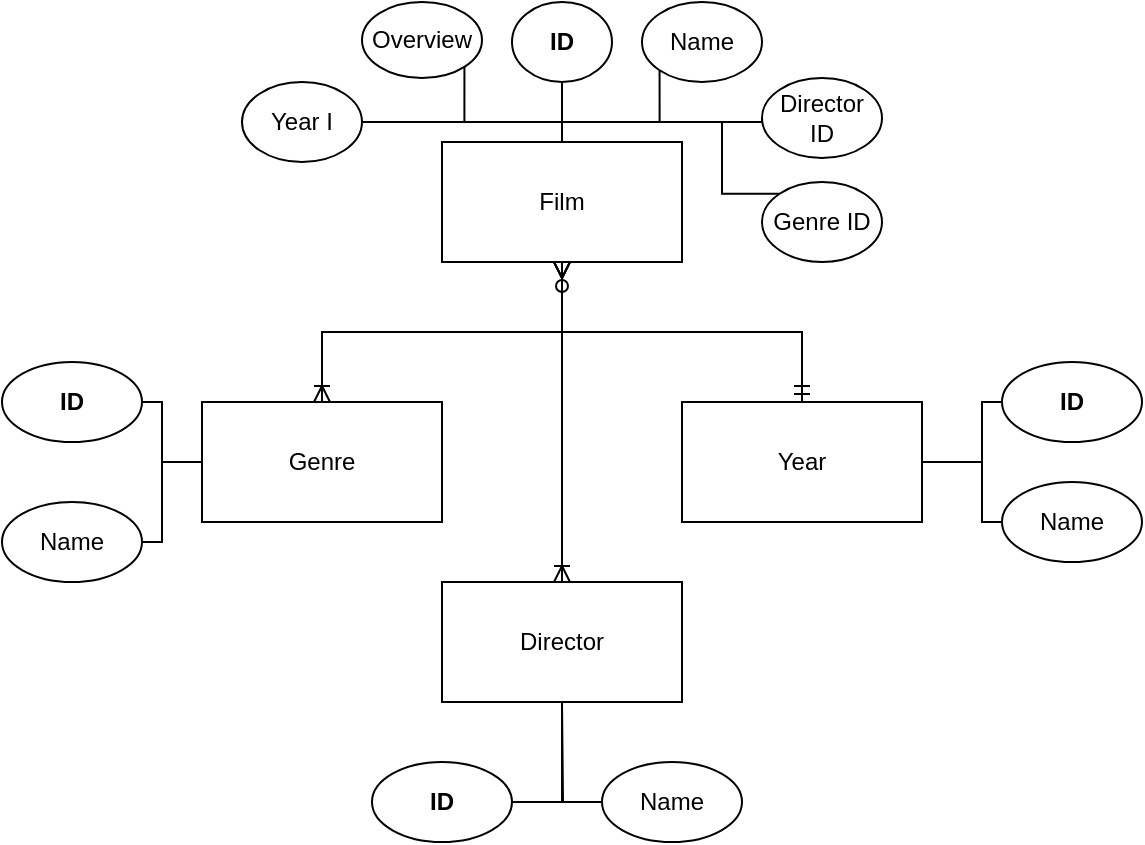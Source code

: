<mxfile version="15.7.3" type="device"><diagram id="N36OOvsE3HyD9LmA2aW6" name="Page-1"><mxGraphModel dx="1422" dy="790" grid="1" gridSize="10" guides="1" tooltips="1" connect="1" arrows="1" fold="1" page="1" pageScale="1" pageWidth="827" pageHeight="1169" math="0" shadow="0"><root><mxCell id="0"/><mxCell id="1" parent="0"/><mxCell id="4JBZltNq-pOt-jh-Nrvv-60" style="edgeStyle=orthogonalEdgeStyle;rounded=0;orthogonalLoop=1;jettySize=auto;html=1;exitX=0.5;exitY=1;exitDx=0;exitDy=0;endArrow=ERmandOne;endFill=0;startArrow=ERmany;startFill=0;" parent="1" source="4JBZltNq-pOt-jh-Nrvv-63" target="4JBZltNq-pOt-jh-Nrvv-66" edge="1"><mxGeometry relative="1" as="geometry"/></mxCell><mxCell id="4JBZltNq-pOt-jh-Nrvv-61" style="edgeStyle=orthogonalEdgeStyle;rounded=0;orthogonalLoop=1;jettySize=auto;html=1;exitX=0.5;exitY=1;exitDx=0;exitDy=0;startArrow=ERmany;startFill=0;endArrow=ERoneToMany;endFill=0;" parent="1" source="4JBZltNq-pOt-jh-Nrvv-63" target="4JBZltNq-pOt-jh-Nrvv-64" edge="1"><mxGeometry relative="1" as="geometry"/></mxCell><mxCell id="4JBZltNq-pOt-jh-Nrvv-62" style="edgeStyle=orthogonalEdgeStyle;rounded=0;orthogonalLoop=1;jettySize=auto;html=1;exitX=0.5;exitY=1;exitDx=0;exitDy=0;startArrow=ERzeroToMany;startFill=0;endArrow=ERoneToMany;endFill=0;" parent="1" source="4JBZltNq-pOt-jh-Nrvv-63" target="4JBZltNq-pOt-jh-Nrvv-65" edge="1"><mxGeometry relative="1" as="geometry"/></mxCell><mxCell id="4JBZltNq-pOt-jh-Nrvv-63" value="Film" style="rounded=0;whiteSpace=wrap;html=1;" parent="1" vertex="1"><mxGeometry x="330" y="160" width="120" height="60" as="geometry"/></mxCell><mxCell id="4JBZltNq-pOt-jh-Nrvv-64" value="&lt;div&gt;Genre&lt;/div&gt;" style="rounded=0;whiteSpace=wrap;html=1;" parent="1" vertex="1"><mxGeometry x="210" y="290" width="120" height="60" as="geometry"/></mxCell><mxCell id="4JBZltNq-pOt-jh-Nrvv-65" value="Director" style="rounded=0;whiteSpace=wrap;html=1;" parent="1" vertex="1"><mxGeometry x="330" y="380" width="120" height="60" as="geometry"/></mxCell><mxCell id="4JBZltNq-pOt-jh-Nrvv-66" value="Year" style="rounded=0;whiteSpace=wrap;html=1;" parent="1" vertex="1"><mxGeometry x="450" y="290" width="120" height="60" as="geometry"/></mxCell><mxCell id="4JBZltNq-pOt-jh-Nrvv-67" style="edgeStyle=orthogonalEdgeStyle;rounded=0;orthogonalLoop=1;jettySize=auto;html=1;exitX=0.5;exitY=1;exitDx=0;exitDy=0;endArrow=none;endFill=0;" parent="1" source="4JBZltNq-pOt-jh-Nrvv-68" target="4JBZltNq-pOt-jh-Nrvv-63" edge="1"><mxGeometry relative="1" as="geometry"/></mxCell><mxCell id="4JBZltNq-pOt-jh-Nrvv-68" value="&lt;div&gt;&lt;b&gt;ID&lt;/b&gt;&lt;/div&gt;" style="ellipse;whiteSpace=wrap;html=1;" parent="1" vertex="1"><mxGeometry x="365" y="90" width="50" height="40" as="geometry"/></mxCell><mxCell id="4JBZltNq-pOt-jh-Nrvv-69" style="edgeStyle=orthogonalEdgeStyle;rounded=0;orthogonalLoop=1;jettySize=auto;html=1;exitX=0;exitY=1;exitDx=0;exitDy=0;endArrow=none;endFill=0;" parent="1" source="4JBZltNq-pOt-jh-Nrvv-70" target="4JBZltNq-pOt-jh-Nrvv-63" edge="1"><mxGeometry relative="1" as="geometry"><Array as="points"><mxPoint x="439" y="150"/><mxPoint x="390" y="150"/></Array></mxGeometry></mxCell><mxCell id="4JBZltNq-pOt-jh-Nrvv-70" value="Name" style="ellipse;whiteSpace=wrap;html=1;fontStyle=0" parent="1" vertex="1"><mxGeometry x="430" y="90" width="60" height="40" as="geometry"/></mxCell><mxCell id="4JBZltNq-pOt-jh-Nrvv-71" style="edgeStyle=orthogonalEdgeStyle;rounded=0;orthogonalLoop=1;jettySize=auto;html=1;exitX=1;exitY=1;exitDx=0;exitDy=0;entryX=0.5;entryY=0;entryDx=0;entryDy=0;endArrow=none;endFill=0;" parent="1" source="4JBZltNq-pOt-jh-Nrvv-72" target="4JBZltNq-pOt-jh-Nrvv-63" edge="1"><mxGeometry relative="1" as="geometry"><Array as="points"><mxPoint x="341" y="150"/><mxPoint x="390" y="150"/></Array></mxGeometry></mxCell><mxCell id="4JBZltNq-pOt-jh-Nrvv-72" value="Overview" style="ellipse;whiteSpace=wrap;html=1;fontStyle=0" parent="1" vertex="1"><mxGeometry x="290" y="90" width="60" height="38" as="geometry"/></mxCell><mxCell id="4JBZltNq-pOt-jh-Nrvv-73" style="edgeStyle=orthogonalEdgeStyle;rounded=0;orthogonalLoop=1;jettySize=auto;html=1;exitX=0;exitY=0;exitDx=0;exitDy=0;entryX=0.5;entryY=0;entryDx=0;entryDy=0;endArrow=none;endFill=0;" parent="1" source="4JBZltNq-pOt-jh-Nrvv-74" target="4JBZltNq-pOt-jh-Nrvv-63" edge="1"><mxGeometry relative="1" as="geometry"><Array as="points"><mxPoint x="470" y="186"/><mxPoint x="470" y="150"/><mxPoint x="390" y="150"/></Array></mxGeometry></mxCell><mxCell id="4JBZltNq-pOt-jh-Nrvv-74" value="Genre ID" style="ellipse;whiteSpace=wrap;html=1;fontStyle=0" parent="1" vertex="1"><mxGeometry x="490" y="180" width="60" height="40" as="geometry"/></mxCell><mxCell id="4JBZltNq-pOt-jh-Nrvv-75" style="edgeStyle=orthogonalEdgeStyle;rounded=0;orthogonalLoop=1;jettySize=auto;html=1;exitX=0;exitY=0.5;exitDx=0;exitDy=0;entryX=0.5;entryY=0;entryDx=0;entryDy=0;endArrow=none;endFill=0;" parent="1" source="4JBZltNq-pOt-jh-Nrvv-76" target="4JBZltNq-pOt-jh-Nrvv-63" edge="1"><mxGeometry relative="1" as="geometry"><Array as="points"><mxPoint x="490" y="150"/><mxPoint x="390" y="150"/></Array></mxGeometry></mxCell><mxCell id="4JBZltNq-pOt-jh-Nrvv-76" value="&lt;div&gt;Director &lt;br&gt;&lt;/div&gt;&lt;div&gt;ID&lt;/div&gt;" style="ellipse;whiteSpace=wrap;html=1;fontStyle=0" parent="1" vertex="1"><mxGeometry x="490" y="128" width="60" height="40" as="geometry"/></mxCell><mxCell id="4JBZltNq-pOt-jh-Nrvv-77" style="edgeStyle=orthogonalEdgeStyle;rounded=0;orthogonalLoop=1;jettySize=auto;html=1;exitX=1;exitY=0.5;exitDx=0;exitDy=0;endArrow=none;endFill=0;" parent="1" source="4JBZltNq-pOt-jh-Nrvv-78" edge="1"><mxGeometry relative="1" as="geometry"><mxPoint x="350" y="150" as="targetPoint"/></mxGeometry></mxCell><mxCell id="4JBZltNq-pOt-jh-Nrvv-78" value="Year I" style="ellipse;whiteSpace=wrap;html=1;fontStyle=0" parent="1" vertex="1"><mxGeometry x="230" y="130" width="60" height="40" as="geometry"/></mxCell><mxCell id="4JBZltNq-pOt-jh-Nrvv-79" style="edgeStyle=orthogonalEdgeStyle;rounded=0;orthogonalLoop=1;jettySize=auto;html=1;exitX=1;exitY=0.5;exitDx=0;exitDy=0;entryX=0;entryY=0.5;entryDx=0;entryDy=0;startArrow=none;startFill=0;endArrow=none;endFill=0;" parent="1" source="4JBZltNq-pOt-jh-Nrvv-80" target="4JBZltNq-pOt-jh-Nrvv-64" edge="1"><mxGeometry relative="1" as="geometry"><Array as="points"><mxPoint x="190" y="290"/><mxPoint x="190" y="320"/></Array></mxGeometry></mxCell><mxCell id="4JBZltNq-pOt-jh-Nrvv-80" value="&lt;b&gt;ID&lt;/b&gt;" style="ellipse;whiteSpace=wrap;html=1;" parent="1" vertex="1"><mxGeometry x="110" y="270" width="70" height="40" as="geometry"/></mxCell><mxCell id="4JBZltNq-pOt-jh-Nrvv-81" style="edgeStyle=orthogonalEdgeStyle;rounded=0;orthogonalLoop=1;jettySize=auto;html=1;exitX=0;exitY=0.5;exitDx=0;exitDy=0;entryX=0.5;entryY=1;entryDx=0;entryDy=0;startArrow=none;startFill=0;endArrow=none;endFill=0;" parent="1" source="4JBZltNq-pOt-jh-Nrvv-82" target="4JBZltNq-pOt-jh-Nrvv-65" edge="1"><mxGeometry relative="1" as="geometry"/></mxCell><mxCell id="4JBZltNq-pOt-jh-Nrvv-82" value="Name" style="ellipse;whiteSpace=wrap;html=1;" parent="1" vertex="1"><mxGeometry x="410" y="470" width="70" height="40" as="geometry"/></mxCell><mxCell id="4JBZltNq-pOt-jh-Nrvv-83" style="edgeStyle=orthogonalEdgeStyle;rounded=0;orthogonalLoop=1;jettySize=auto;html=1;exitX=0;exitY=0.5;exitDx=0;exitDy=0;entryX=1;entryY=0.5;entryDx=0;entryDy=0;startArrow=none;startFill=0;endArrow=none;endFill=0;" parent="1" source="4JBZltNq-pOt-jh-Nrvv-84" target="4JBZltNq-pOt-jh-Nrvv-66" edge="1"><mxGeometry relative="1" as="geometry"><Array as="points"><mxPoint x="600" y="290"/><mxPoint x="600" y="320"/></Array></mxGeometry></mxCell><mxCell id="4JBZltNq-pOt-jh-Nrvv-84" value="&lt;b&gt;ID&lt;/b&gt;" style="ellipse;whiteSpace=wrap;html=1;" parent="1" vertex="1"><mxGeometry x="610" y="270" width="70" height="40" as="geometry"/></mxCell><mxCell id="4JBZltNq-pOt-jh-Nrvv-85" value="" style="edgeStyle=orthogonalEdgeStyle;rounded=0;orthogonalLoop=1;jettySize=auto;html=1;startArrow=none;startFill=0;endArrow=none;endFill=0;" parent="1" source="4JBZltNq-pOt-jh-Nrvv-86" target="4JBZltNq-pOt-jh-Nrvv-66" edge="1"><mxGeometry relative="1" as="geometry"><Array as="points"><mxPoint x="600" y="350"/><mxPoint x="600" y="320"/></Array></mxGeometry></mxCell><mxCell id="4JBZltNq-pOt-jh-Nrvv-86" value="Name" style="ellipse;whiteSpace=wrap;html=1;" parent="1" vertex="1"><mxGeometry x="610" y="330" width="70" height="40" as="geometry"/></mxCell><mxCell id="4JBZltNq-pOt-jh-Nrvv-87" style="edgeStyle=orthogonalEdgeStyle;rounded=0;orthogonalLoop=1;jettySize=auto;html=1;exitX=1;exitY=0.5;exitDx=0;exitDy=0;startArrow=none;startFill=0;endArrow=none;endFill=0;" parent="1" source="4JBZltNq-pOt-jh-Nrvv-88" edge="1"><mxGeometry relative="1" as="geometry"><mxPoint x="390" y="440" as="targetPoint"/></mxGeometry></mxCell><mxCell id="4JBZltNq-pOt-jh-Nrvv-88" value="&lt;b&gt;ID&lt;/b&gt;" style="ellipse;whiteSpace=wrap;html=1;" parent="1" vertex="1"><mxGeometry x="295" y="470" width="70" height="40" as="geometry"/></mxCell><mxCell id="u2OKUvSbCkvZ-L5MhJuG-1" style="edgeStyle=orthogonalEdgeStyle;rounded=0;orthogonalLoop=1;jettySize=auto;html=1;exitX=1;exitY=0.5;exitDx=0;exitDy=0;entryX=0;entryY=0.5;entryDx=0;entryDy=0;endArrow=none;endFill=0;" edge="1" parent="1" source="4JBZltNq-pOt-jh-Nrvv-89" target="4JBZltNq-pOt-jh-Nrvv-64"><mxGeometry relative="1" as="geometry"><Array as="points"><mxPoint x="190" y="360"/><mxPoint x="190" y="320"/></Array></mxGeometry></mxCell><mxCell id="4JBZltNq-pOt-jh-Nrvv-89" value="Name" style="ellipse;whiteSpace=wrap;html=1;" parent="1" vertex="1"><mxGeometry x="110" y="340" width="70" height="40" as="geometry"/></mxCell></root></mxGraphModel></diagram></mxfile>